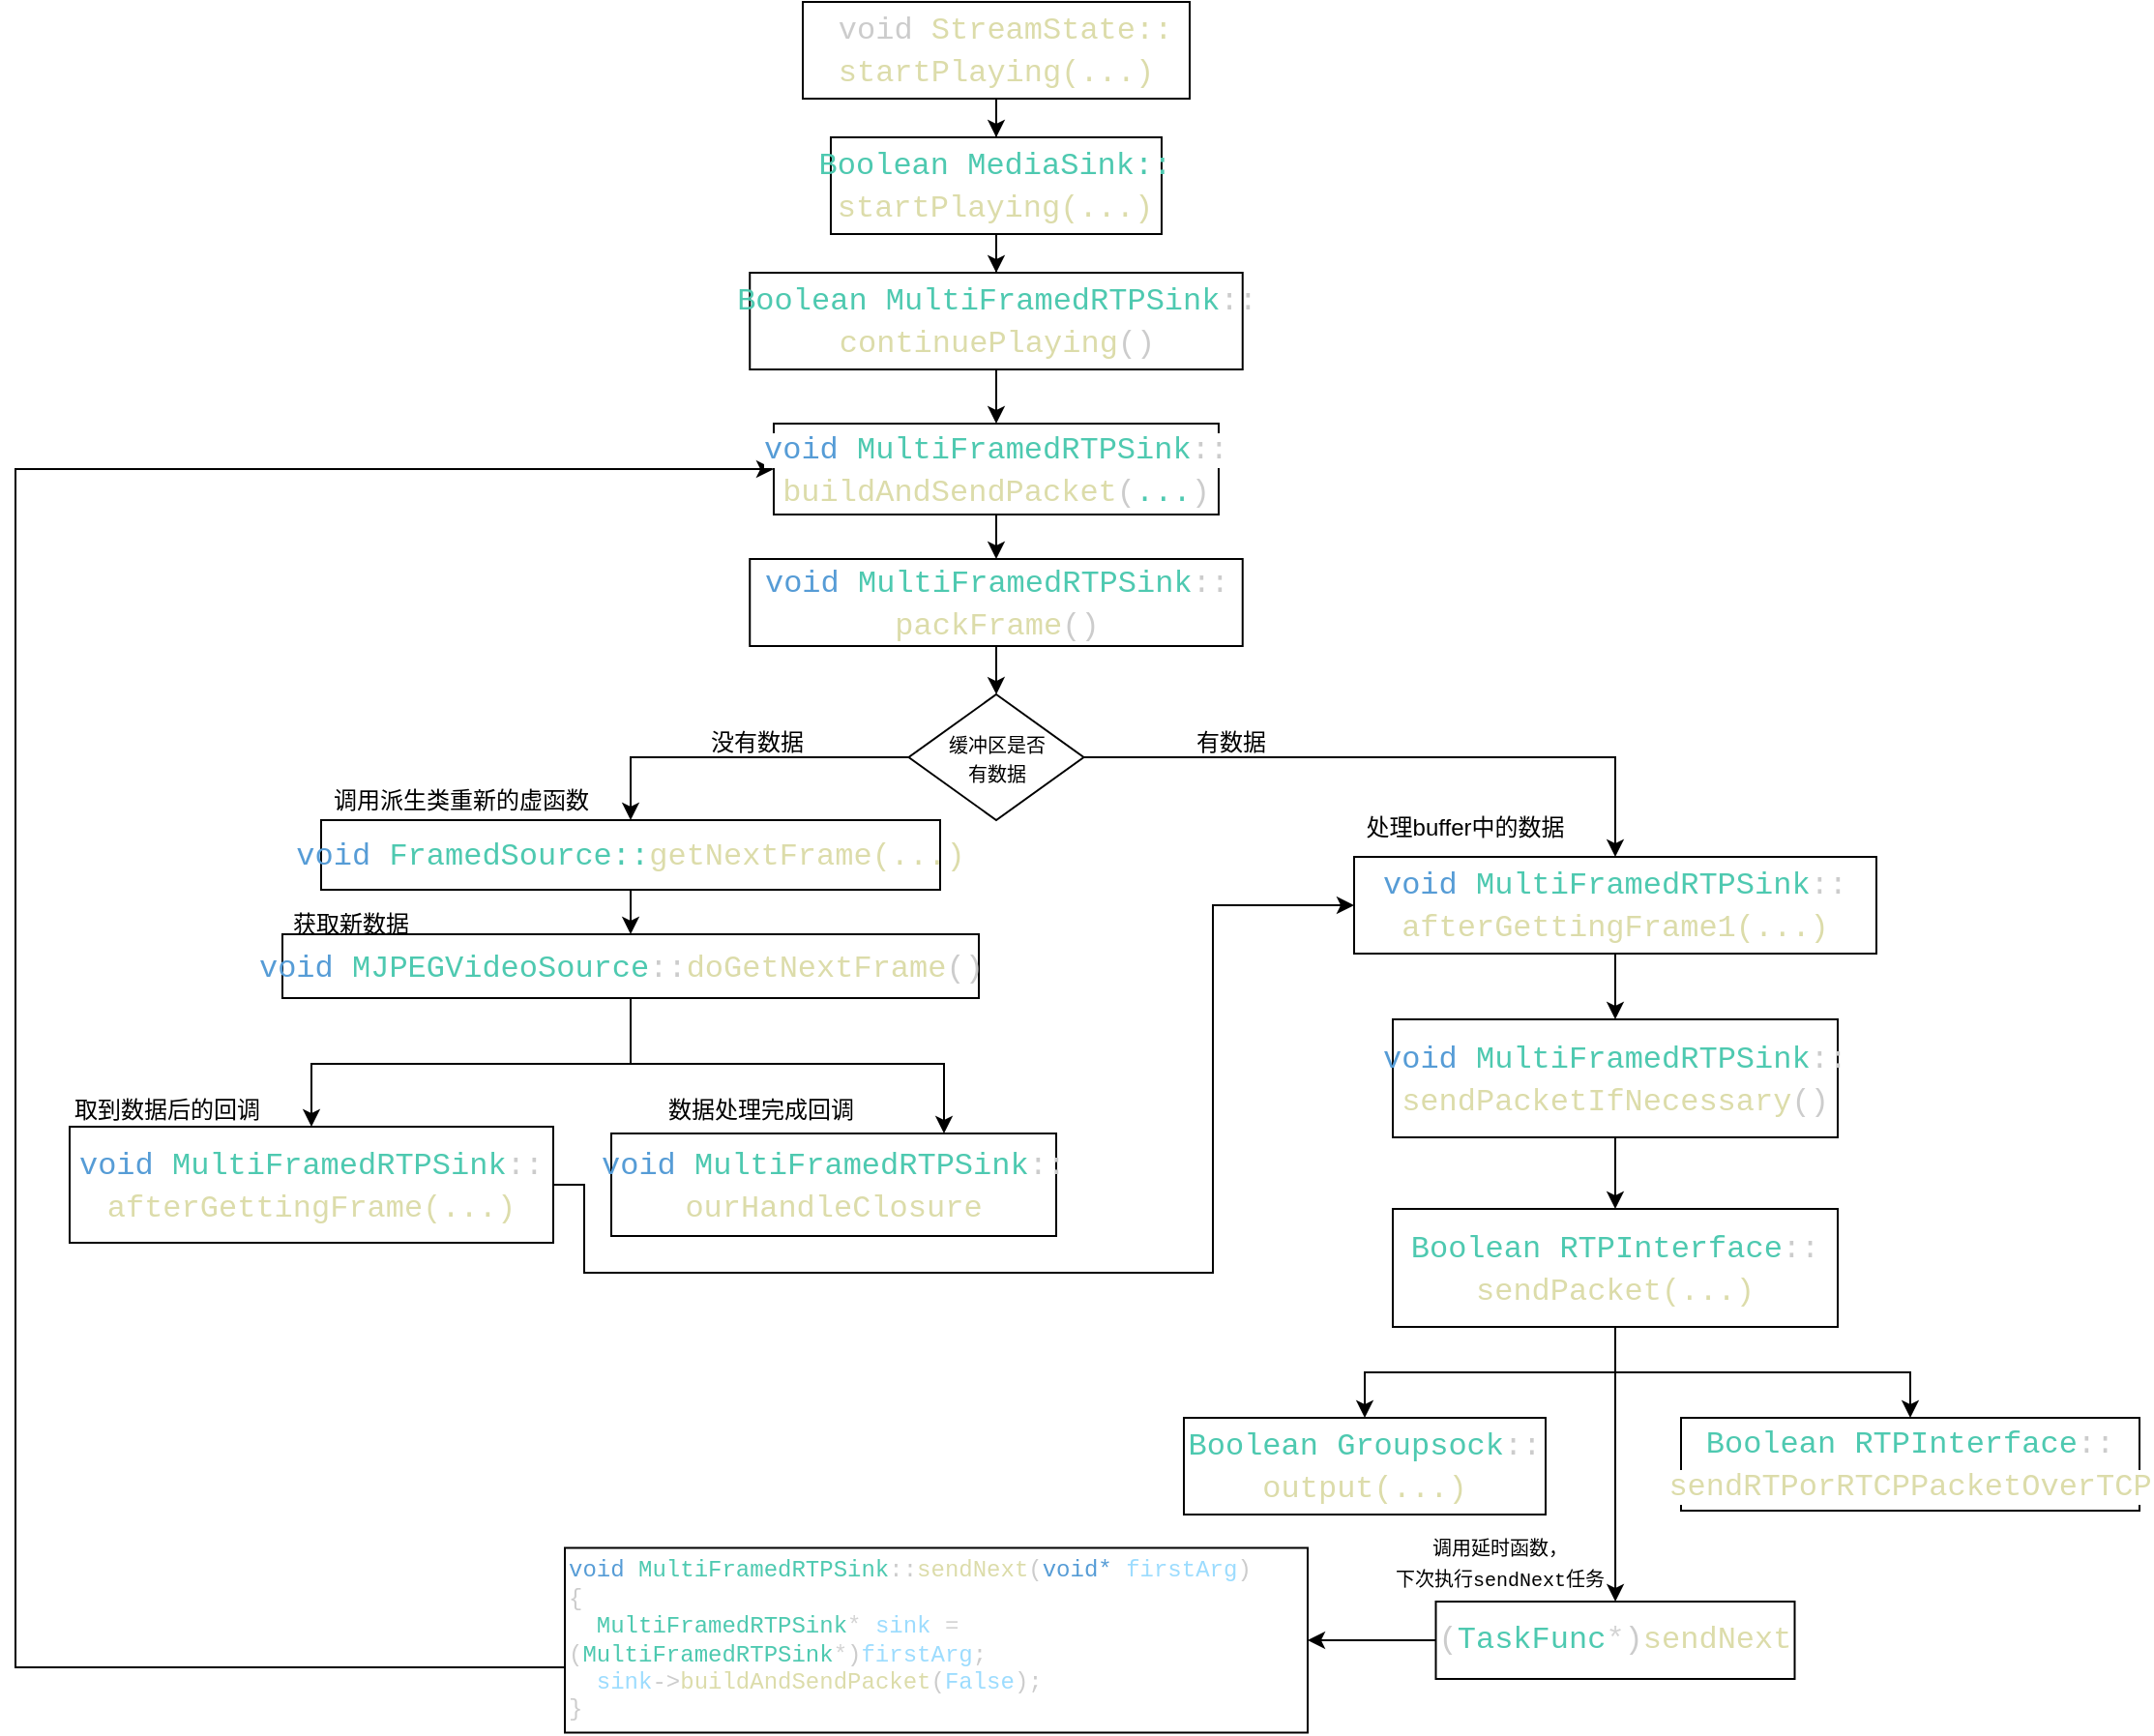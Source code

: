 <mxfile version="28.2.0">
  <diagram name="第 1 页" id="KFiWZ8A2wl7FYEHRZo6Q">
    <mxGraphModel dx="352" dy="204" grid="0" gridSize="10" guides="1" tooltips="1" connect="1" arrows="1" fold="1" page="1" pageScale="1" pageWidth="4681" pageHeight="3300" math="0" shadow="0">
      <root>
        <mxCell id="0" />
        <mxCell id="1" parent="0" />
        <mxCell id="nNUtpC2Gx8rz_OZG7ZDS-3" value="" style="edgeStyle=orthogonalEdgeStyle;rounded=0;orthogonalLoop=1;jettySize=auto;html=1;" edge="1" parent="1" source="nNUtpC2Gx8rz_OZG7ZDS-1" target="nNUtpC2Gx8rz_OZG7ZDS-2">
          <mxGeometry relative="1" as="geometry" />
        </mxCell>
        <mxCell id="nNUtpC2Gx8rz_OZG7ZDS-1" value="&lt;div style=&quot;color: rgb(204, 204, 204); font-family: Consolas, &amp;quot;Courier New&amp;quot;, monospace; font-size: 16px; line-height: 22px; white-space: pre;&quot;&gt;&lt;div style=&quot;&quot;&gt;&lt;span&gt;&amp;nbsp;void &lt;span style=&quot;color: rgb(220, 220, 170);&quot;&gt;StreamState::&lt;/span&gt;&lt;/span&gt;&lt;/div&gt;&lt;div style=&quot;&quot;&gt;&lt;span&gt;&lt;span style=&quot;color: rgb(220, 220, 170);&quot;&gt;startPlaying(...)&lt;/span&gt;&lt;/span&gt;&lt;/div&gt;&lt;/div&gt;" style="rounded=0;whiteSpace=wrap;html=1;fillColor=none;" vertex="1" parent="1">
          <mxGeometry x="696" y="161" width="200" height="50" as="geometry" />
        </mxCell>
        <mxCell id="nNUtpC2Gx8rz_OZG7ZDS-5" value="" style="edgeStyle=orthogonalEdgeStyle;rounded=0;orthogonalLoop=1;jettySize=auto;html=1;" edge="1" parent="1" source="nNUtpC2Gx8rz_OZG7ZDS-2" target="nNUtpC2Gx8rz_OZG7ZDS-4">
          <mxGeometry relative="1" as="geometry" />
        </mxCell>
        <mxCell id="nNUtpC2Gx8rz_OZG7ZDS-2" value="&lt;div style=&quot;color: rgb(204, 204, 204); font-family: Consolas, &amp;quot;Courier New&amp;quot;, monospace; font-size: 16px; line-height: 22px; white-space: pre;&quot;&gt;&lt;span&gt;&lt;span style=&quot;color: rgb(78, 201, 176);&quot;&gt;Boolean &lt;/span&gt;&lt;span style=&quot;color: rgb(78, 201, 176);&quot;&gt;MediaSink::&lt;/span&gt;&lt;/span&gt;&lt;/div&gt;&lt;div style=&quot;color: rgb(204, 204, 204); font-family: Consolas, &amp;quot;Courier New&amp;quot;, monospace; font-size: 16px; line-height: 22px; white-space: pre;&quot;&gt;&lt;span&gt;&lt;span style=&quot;color: rgb(220, 220, 170);&quot;&gt;startPlaying(...)&lt;/span&gt;&lt;/span&gt;&lt;/div&gt;" style="whiteSpace=wrap;html=1;fillColor=none;rounded=0;" vertex="1" parent="1">
          <mxGeometry x="710.49" y="231" width="171" height="50" as="geometry" />
        </mxCell>
        <mxCell id="nNUtpC2Gx8rz_OZG7ZDS-77" value="" style="edgeStyle=orthogonalEdgeStyle;rounded=0;orthogonalLoop=1;jettySize=auto;html=1;" edge="1" parent="1" source="nNUtpC2Gx8rz_OZG7ZDS-4" target="nNUtpC2Gx8rz_OZG7ZDS-76">
          <mxGeometry relative="1" as="geometry" />
        </mxCell>
        <mxCell id="nNUtpC2Gx8rz_OZG7ZDS-4" value="&lt;div style=&quot;color: rgb(204, 204, 204); font-family: Consolas, &amp;quot;Courier New&amp;quot;, monospace; font-size: 16px; line-height: 22px; white-space: pre;&quot;&gt;&lt;div style=&quot;line-height: 22px;&quot;&gt;&lt;span&gt;&lt;span style=&quot;color: rgb(78, 201, 176);&quot;&gt;Boolean&lt;/span&gt; &lt;span style=&quot;color: rgb(78, 201, 176);&quot;&gt;MultiFramedRTPSink&lt;/span&gt;::&lt;/span&gt;&lt;/div&gt;&lt;div style=&quot;line-height: 22px;&quot;&gt;&lt;span&gt;&lt;span style=&quot;color: rgb(220, 220, 170);&quot;&gt;continuePlaying&lt;/span&gt;()&lt;/span&gt;&lt;/div&gt;&lt;/div&gt;" style="whiteSpace=wrap;html=1;fillColor=none;rounded=0;" vertex="1" parent="1">
          <mxGeometry x="668.62" y="301" width="254.75" height="50" as="geometry" />
        </mxCell>
        <mxCell id="nNUtpC2Gx8rz_OZG7ZDS-16" value="" style="edgeStyle=orthogonalEdgeStyle;rounded=0;orthogonalLoop=1;jettySize=auto;html=1;" edge="1" parent="1" source="nNUtpC2Gx8rz_OZG7ZDS-6" target="nNUtpC2Gx8rz_OZG7ZDS-15">
          <mxGeometry relative="1" as="geometry" />
        </mxCell>
        <mxCell id="nNUtpC2Gx8rz_OZG7ZDS-6" value="&lt;div style=&quot;color: rgb(204, 204, 204); font-family: Consolas, &amp;quot;Courier New&amp;quot;, monospace; font-size: 16px; line-height: 22px; white-space: pre;&quot;&gt;&lt;div style=&quot;line-height: 22px;&quot;&gt;&lt;div style=&quot;line-height: 22px;&quot;&gt;&lt;span&gt;&lt;span style=&quot;color: rgb(86, 156, 214);&quot;&gt;void&lt;/span&gt; &lt;span style=&quot;color: rgb(78, 201, 176);&quot;&gt;MultiFramedRTPSink&lt;/span&gt;::&lt;/span&gt;&lt;/div&gt;&lt;div style=&quot;line-height: 22px;&quot;&gt;&lt;span&gt;&lt;span style=&quot;color: rgb(220, 220, 170);&quot;&gt;packFrame&lt;/span&gt;()&lt;/span&gt;&lt;/div&gt;&lt;/div&gt;&lt;/div&gt;" style="whiteSpace=wrap;html=1;fillColor=none;rounded=0;" vertex="1" parent="1">
          <mxGeometry x="668.62" y="449" width="254.75" height="45" as="geometry" />
        </mxCell>
        <mxCell id="nNUtpC2Gx8rz_OZG7ZDS-22" style="edgeStyle=orthogonalEdgeStyle;rounded=0;orthogonalLoop=1;jettySize=auto;html=1;" edge="1" parent="1" source="nNUtpC2Gx8rz_OZG7ZDS-15" target="nNUtpC2Gx8rz_OZG7ZDS-21">
          <mxGeometry relative="1" as="geometry" />
        </mxCell>
        <mxCell id="nNUtpC2Gx8rz_OZG7ZDS-47" style="edgeStyle=orthogonalEdgeStyle;rounded=0;orthogonalLoop=1;jettySize=auto;html=1;entryX=0.5;entryY=0;entryDx=0;entryDy=0;" edge="1" parent="1" source="nNUtpC2Gx8rz_OZG7ZDS-15" target="nNUtpC2Gx8rz_OZG7ZDS-18">
          <mxGeometry relative="1" as="geometry">
            <Array as="points">
              <mxPoint x="607" y="552" />
            </Array>
          </mxGeometry>
        </mxCell>
        <mxCell id="nNUtpC2Gx8rz_OZG7ZDS-15" value="&lt;font style=&quot;font-size: 10px;&quot;&gt;缓冲区是否&lt;/font&gt;&lt;div&gt;&lt;font style=&quot;font-size: 10px;&quot;&gt;有数据&lt;/font&gt;&lt;/div&gt;" style="rhombus;whiteSpace=wrap;html=1;fillColor=none;rounded=0;" vertex="1" parent="1">
          <mxGeometry x="750.75" y="519" width="90.5" height="65" as="geometry" />
        </mxCell>
        <mxCell id="nNUtpC2Gx8rz_OZG7ZDS-29" value="" style="edgeStyle=orthogonalEdgeStyle;rounded=0;orthogonalLoop=1;jettySize=auto;html=1;" edge="1" parent="1" source="nNUtpC2Gx8rz_OZG7ZDS-18" target="nNUtpC2Gx8rz_OZG7ZDS-28">
          <mxGeometry relative="1" as="geometry" />
        </mxCell>
        <mxCell id="nNUtpC2Gx8rz_OZG7ZDS-18" value="&lt;div style=&quot;color: rgb(204, 204, 204); font-family: Consolas, &amp;quot;Courier New&amp;quot;, monospace; font-size: 16px; line-height: 22px; white-space: pre;&quot;&gt;&lt;span&gt;&lt;span style=&quot;color: rgb(86, 156, 214);&quot;&gt;void&lt;/span&gt; &lt;span style=&quot;color: rgb(78, 201, 176);&quot;&gt;FramedSource::&lt;/span&gt;&lt;span style=&quot;color: rgb(220, 220, 170);&quot;&gt;getNextFrame(...)&lt;/span&gt;&lt;/span&gt;&lt;/div&gt;" style="rounded=0;html=1;fillColor=none;whiteSpace=wrap;" vertex="1" parent="1">
          <mxGeometry x="447" y="584" width="320" height="36" as="geometry" />
        </mxCell>
        <mxCell id="nNUtpC2Gx8rz_OZG7ZDS-53" value="" style="edgeStyle=orthogonalEdgeStyle;rounded=0;orthogonalLoop=1;jettySize=auto;html=1;" edge="1" parent="1" source="nNUtpC2Gx8rz_OZG7ZDS-21" target="nNUtpC2Gx8rz_OZG7ZDS-52">
          <mxGeometry relative="1" as="geometry" />
        </mxCell>
        <mxCell id="nNUtpC2Gx8rz_OZG7ZDS-21" value="&lt;div style=&quot;color: rgb(204, 204, 204); font-family: Consolas, &amp;quot;Courier New&amp;quot;, monospace; font-size: 16px; line-height: 22px; white-space: pre;&quot;&gt;&lt;div style=&quot;&quot;&gt;&lt;span&gt;&lt;span style=&quot;color: rgb(86, 156, 214);&quot;&gt;void&lt;/span&gt; &lt;span style=&quot;color: rgb(78, 201, 176);&quot;&gt;MultiFramedRTPSink&lt;/span&gt;&lt;/span&gt;&lt;span style=&quot;color: light-dark(rgb(204, 204, 204), rgb(62, 62, 62)); background-color: transparent;&quot;&gt;::&lt;/span&gt;&lt;/div&gt;&lt;div style=&quot;&quot;&gt;&lt;span style=&quot;background-color: transparent; color: rgb(220, 220, 170);&quot;&gt;afterGettingFrame1(...)&lt;/span&gt;&lt;/div&gt;&lt;/div&gt;" style="rounded=0;whiteSpace=wrap;html=1;fillColor=none;" vertex="1" parent="1">
          <mxGeometry x="981" y="603" width="270" height="50" as="geometry" />
        </mxCell>
        <mxCell id="nNUtpC2Gx8rz_OZG7ZDS-23" value="有数据" style="text;html=1;align=center;verticalAlign=middle;resizable=0;points=[];autosize=1;strokeColor=none;fillColor=none;" vertex="1" parent="1">
          <mxGeometry x="887" y="529" width="60" height="30" as="geometry" />
        </mxCell>
        <mxCell id="nNUtpC2Gx8rz_OZG7ZDS-26" value="获取新数据" style="text;html=1;align=center;verticalAlign=middle;resizable=0;points=[];autosize=1;strokeColor=none;fillColor=none;" vertex="1" parent="1">
          <mxGeometry x="422" y="623" width="80" height="30" as="geometry" />
        </mxCell>
        <mxCell id="nNUtpC2Gx8rz_OZG7ZDS-27" value="处理buffer中的数据" style="text;html=1;align=center;verticalAlign=middle;resizable=0;points=[];autosize=1;strokeColor=none;fillColor=none;" vertex="1" parent="1">
          <mxGeometry x="973" y="573" width="130" height="30" as="geometry" />
        </mxCell>
        <mxCell id="nNUtpC2Gx8rz_OZG7ZDS-49" style="edgeStyle=orthogonalEdgeStyle;rounded=0;orthogonalLoop=1;jettySize=auto;html=1;entryX=0.5;entryY=0;entryDx=0;entryDy=0;" edge="1" parent="1" source="nNUtpC2Gx8rz_OZG7ZDS-28" target="nNUtpC2Gx8rz_OZG7ZDS-33">
          <mxGeometry relative="1" as="geometry">
            <Array as="points">
              <mxPoint x="607" y="710" />
              <mxPoint x="442" y="710" />
            </Array>
          </mxGeometry>
        </mxCell>
        <mxCell id="nNUtpC2Gx8rz_OZG7ZDS-51" style="edgeStyle=orthogonalEdgeStyle;rounded=0;orthogonalLoop=1;jettySize=auto;html=1;entryX=0.75;entryY=0;entryDx=0;entryDy=0;" edge="1" parent="1" source="nNUtpC2Gx8rz_OZG7ZDS-28" target="nNUtpC2Gx8rz_OZG7ZDS-36">
          <mxGeometry relative="1" as="geometry">
            <Array as="points">
              <mxPoint x="607" y="710" />
              <mxPoint x="769" y="710" />
              <mxPoint x="769" y="746" />
            </Array>
          </mxGeometry>
        </mxCell>
        <mxCell id="nNUtpC2Gx8rz_OZG7ZDS-28" value="&lt;div style=&quot;color: rgb(204, 204, 204); font-family: Consolas, &amp;quot;Courier New&amp;quot;, monospace; font-size: 16px; line-height: 22px; white-space: pre;&quot;&gt;&lt;span&gt;&lt;span style=&quot;color: rgb(86, 156, 214);&quot;&gt;void&lt;/span&gt; &lt;span style=&quot;color: rgb(78, 201, 176);&quot;&gt;MJPEGVideoSource&lt;/span&gt;::&lt;span style=&quot;color: rgb(220, 220, 170);&quot;&gt;doGetNextFrame&lt;/span&gt;() &lt;/span&gt;&lt;/div&gt;" style="whiteSpace=wrap;html=1;fillColor=none;rounded=0;" vertex="1" parent="1">
          <mxGeometry x="427" y="643" width="360" height="33" as="geometry" />
        </mxCell>
        <mxCell id="nNUtpC2Gx8rz_OZG7ZDS-30" value="调用派生类重新的虚函数" style="text;html=1;align=center;verticalAlign=middle;resizable=0;points=[];autosize=1;strokeColor=none;fillColor=none;" vertex="1" parent="1">
          <mxGeometry x="439" y="559" width="160" height="30" as="geometry" />
        </mxCell>
        <mxCell id="nNUtpC2Gx8rz_OZG7ZDS-50" style="edgeStyle=orthogonalEdgeStyle;rounded=0;orthogonalLoop=1;jettySize=auto;html=1;entryX=0;entryY=0.5;entryDx=0;entryDy=0;verticalAlign=bottom;" edge="1" parent="1" source="nNUtpC2Gx8rz_OZG7ZDS-33" target="nNUtpC2Gx8rz_OZG7ZDS-21">
          <mxGeometry relative="1" as="geometry">
            <Array as="points">
              <mxPoint x="583" y="772" />
              <mxPoint x="583" y="818" />
              <mxPoint x="908" y="818" />
              <mxPoint x="908" y="628" />
            </Array>
          </mxGeometry>
        </mxCell>
        <mxCell id="nNUtpC2Gx8rz_OZG7ZDS-33" value="&lt;div style=&quot;color: rgb(204, 204, 204); font-family: Consolas, &amp;quot;Courier New&amp;quot;, monospace; font-size: 16px; line-height: 22px; white-space: pre;&quot;&gt;&lt;div style=&quot;&quot;&gt;&lt;span&gt;&lt;span style=&quot;color: rgb(86, 156, 214);&quot;&gt;void&lt;/span&gt; &lt;span style=&quot;color: rgb(78, 201, 176);&quot;&gt;MultiFramedRTPSink&lt;/span&gt;&lt;/span&gt;&lt;span style=&quot;color: light-dark(rgb(204, 204, 204), rgb(62, 62, 62)); background-color: transparent;&quot;&gt;::&lt;/span&gt;&lt;/div&gt;&lt;div style=&quot;&quot;&gt;&lt;span style=&quot;background-color: transparent; color: rgb(220, 220, 170);&quot;&gt;afterGettingFrame(...)&lt;/span&gt;&lt;/div&gt;&lt;/div&gt;" style="whiteSpace=wrap;html=1;fillColor=none;rounded=0;" vertex="1" parent="1">
          <mxGeometry x="317" y="742.5" width="250" height="60" as="geometry" />
        </mxCell>
        <mxCell id="nNUtpC2Gx8rz_OZG7ZDS-35" value="取到数据后的回调" style="text;html=1;align=center;verticalAlign=middle;resizable=0;points=[];autosize=1;strokeColor=none;fillColor=none;" vertex="1" parent="1">
          <mxGeometry x="307" y="719" width="120" height="30" as="geometry" />
        </mxCell>
        <mxCell id="nNUtpC2Gx8rz_OZG7ZDS-36" value="&lt;div style=&quot;font-family: Consolas, &amp;quot;Courier New&amp;quot;, monospace; font-size: 16px; line-height: 22px; white-space: pre; color: rgb(204, 204, 204);&quot;&gt;&lt;div style=&quot;color: light-dark(rgb(204, 204, 204), rgb(62, 62, 62)); line-height: 22px;&quot;&gt;&lt;span&gt;&lt;span style=&quot;color: rgb(86, 156, 214);&quot;&gt;void&lt;/span&gt; &lt;span style=&quot;color: rgb(78, 201, 176);&quot;&gt;MultiFramedRTPSink&lt;/span&gt;::&lt;/span&gt;&lt;/div&gt;&lt;div style=&quot;line-height: 22px;&quot;&gt;&lt;span style=&quot;color: rgb(220, 220, 170);&quot;&gt;ourHandleClosure&lt;/span&gt;&lt;/div&gt;&lt;/div&gt;" style="whiteSpace=wrap;html=1;" vertex="1" parent="1">
          <mxGeometry x="597" y="746" width="230" height="53" as="geometry" />
        </mxCell>
        <mxCell id="nNUtpC2Gx8rz_OZG7ZDS-42" value="数据处理完成回调" style="text;html=1;align=center;verticalAlign=middle;resizable=0;points=[];autosize=1;strokeColor=none;fillColor=none;" vertex="1" parent="1">
          <mxGeometry x="614" y="719" width="120" height="30" as="geometry" />
        </mxCell>
        <mxCell id="nNUtpC2Gx8rz_OZG7ZDS-19" value="没有数据" style="text;html=1;align=center;verticalAlign=middle;resizable=0;points=[];autosize=1;strokeColor=none;fillColor=none;" vertex="1" parent="1">
          <mxGeometry x="637" y="529" width="70" height="30" as="geometry" />
        </mxCell>
        <mxCell id="nNUtpC2Gx8rz_OZG7ZDS-57" value="" style="edgeStyle=orthogonalEdgeStyle;rounded=0;orthogonalLoop=1;jettySize=auto;html=1;" edge="1" parent="1" source="nNUtpC2Gx8rz_OZG7ZDS-52" target="nNUtpC2Gx8rz_OZG7ZDS-56">
          <mxGeometry relative="1" as="geometry" />
        </mxCell>
        <mxCell id="nNUtpC2Gx8rz_OZG7ZDS-52" value="&lt;div style=&quot;color: rgb(204, 204, 204); font-family: Consolas, &amp;quot;Courier New&amp;quot;, monospace; font-size: 16px; line-height: 22px; white-space: pre;&quot;&gt;&lt;span&gt;&lt;span style=&quot;color: rgb(86, 156, 214);&quot;&gt;void&lt;/span&gt; &lt;span style=&quot;color: rgb(78, 201, 176);&quot;&gt;MultiFramedRTPSink&lt;/span&gt;::&lt;/span&gt;&lt;/div&gt;&lt;div style=&quot;color: rgb(204, 204, 204); font-family: Consolas, &amp;quot;Courier New&amp;quot;, monospace; font-size: 16px; line-height: 22px; white-space: pre;&quot;&gt;&lt;span&gt;&lt;span style=&quot;color: rgb(220, 220, 170);&quot;&gt;sendPacketIfNecessary&lt;/span&gt;()&lt;/span&gt;&lt;/div&gt;" style="whiteSpace=wrap;html=1;fillColor=none;rounded=0;" vertex="1" parent="1">
          <mxGeometry x="1001" y="687" width="230" height="61" as="geometry" />
        </mxCell>
        <mxCell id="nNUtpC2Gx8rz_OZG7ZDS-66" style="edgeStyle=orthogonalEdgeStyle;rounded=0;orthogonalLoop=1;jettySize=auto;html=1;" edge="1" parent="1" source="nNUtpC2Gx8rz_OZG7ZDS-56" target="nNUtpC2Gx8rz_OZG7ZDS-65">
          <mxGeometry relative="1" as="geometry" />
        </mxCell>
        <mxCell id="nNUtpC2Gx8rz_OZG7ZDS-69" style="edgeStyle=orthogonalEdgeStyle;rounded=0;orthogonalLoop=1;jettySize=auto;html=1;entryX=0.5;entryY=0;entryDx=0;entryDy=0;" edge="1" parent="1" source="nNUtpC2Gx8rz_OZG7ZDS-56" target="nNUtpC2Gx8rz_OZG7ZDS-60">
          <mxGeometry relative="1" as="geometry" />
        </mxCell>
        <mxCell id="nNUtpC2Gx8rz_OZG7ZDS-70" style="edgeStyle=orthogonalEdgeStyle;rounded=0;orthogonalLoop=1;jettySize=auto;html=1;entryX=0.5;entryY=0;entryDx=0;entryDy=0;" edge="1" parent="1" source="nNUtpC2Gx8rz_OZG7ZDS-56" target="nNUtpC2Gx8rz_OZG7ZDS-58">
          <mxGeometry relative="1" as="geometry" />
        </mxCell>
        <mxCell id="nNUtpC2Gx8rz_OZG7ZDS-56" value="&lt;div style=&quot;color: rgb(204, 204, 204); font-family: Consolas, &amp;quot;Courier New&amp;quot;, monospace; font-size: 16px; line-height: 22px; white-space: pre;&quot;&gt;&lt;div style=&quot;line-height: 22px;&quot;&gt;&lt;span&gt;&lt;span style=&quot;color: rgb(78, 201, 176);&quot;&gt;Boolean&lt;/span&gt; &lt;span style=&quot;color: rgb(78, 201, 176);&quot;&gt;RTPInterface&lt;/span&gt;::&lt;/span&gt;&lt;/div&gt;&lt;div style=&quot;line-height: 22px;&quot;&gt;&lt;span&gt;&lt;span style=&quot;color: rgb(220, 220, 170);&quot;&gt;sendPacket(...)&lt;/span&gt;&lt;/span&gt;&lt;/div&gt;&lt;/div&gt;" style="whiteSpace=wrap;html=1;fillColor=none;rounded=0;" vertex="1" parent="1">
          <mxGeometry x="1001" y="785" width="230" height="61" as="geometry" />
        </mxCell>
        <mxCell id="nNUtpC2Gx8rz_OZG7ZDS-58" value="&lt;div style=&quot;color: rgb(204, 204, 204); font-family: Consolas, &amp;quot;Courier New&amp;quot;, monospace; font-size: 16px; line-height: 22px; white-space: pre;&quot;&gt;&lt;div style=&quot;line-height: 22px;&quot;&gt;&lt;div style=&quot;line-height: 22px;&quot;&gt;&lt;span style=&quot;background-color: light-dark(#ffffff, var(--ge-dark-color, #121212));&quot;&gt;&lt;span style=&quot;color: rgb(78, 201, 176);&quot;&gt;Boolean&lt;/span&gt; &lt;span style=&quot;color: rgb(78, 201, 176);&quot;&gt;RTPInterface&lt;/span&gt;::&lt;/span&gt;&lt;/div&gt;&lt;div style=&quot;line-height: 22px;&quot;&gt;&lt;span style=&quot;color: rgb(220, 220, 170); background-color: light-dark(#ffffff, var(--ge-dark-color, #121212));&quot;&gt;sendRTPorRTCPPacketOverTCP&lt;/span&gt;&lt;/div&gt;&lt;/div&gt;&lt;/div&gt;" style="whiteSpace=wrap;html=1;fillColor=none;rounded=0;" vertex="1" parent="1">
          <mxGeometry x="1150" y="893" width="237" height="48" as="geometry" />
        </mxCell>
        <mxCell id="nNUtpC2Gx8rz_OZG7ZDS-60" value="&lt;div style=&quot;color: rgb(204, 204, 204); font-family: Consolas, &amp;quot;Courier New&amp;quot;, monospace; font-size: 16px; line-height: 22px; white-space: pre;&quot;&gt;&lt;div style=&quot;line-height: 22px;&quot;&gt;&lt;div style=&quot;line-height: 22px;&quot;&gt;&lt;span&gt;&lt;span style=&quot;color: rgb(78, 201, 176);&quot;&gt;Boolean&lt;/span&gt; &lt;span style=&quot;color: rgb(78, 201, 176);&quot;&gt;Groupsock&lt;/span&gt;::&lt;/span&gt;&lt;/div&gt;&lt;div style=&quot;line-height: 22px;&quot;&gt;&lt;span&gt;&lt;span style=&quot;color: rgb(220, 220, 170);&quot;&gt;output(...)&lt;/span&gt;&lt;/span&gt;&lt;/div&gt;&lt;/div&gt;&lt;/div&gt;" style="whiteSpace=wrap;html=1;fillColor=none;rounded=0;" vertex="1" parent="1">
          <mxGeometry x="893" y="893" width="187" height="50" as="geometry" />
        </mxCell>
        <mxCell id="nNUtpC2Gx8rz_OZG7ZDS-74" style="edgeStyle=orthogonalEdgeStyle;rounded=0;orthogonalLoop=1;jettySize=auto;html=1;entryX=1;entryY=0.5;entryDx=0;entryDy=0;" edge="1" parent="1" source="nNUtpC2Gx8rz_OZG7ZDS-65" target="nNUtpC2Gx8rz_OZG7ZDS-73">
          <mxGeometry relative="1" as="geometry" />
        </mxCell>
        <mxCell id="nNUtpC2Gx8rz_OZG7ZDS-65" value="&lt;span&gt;&lt;span style=&quot;color: rgb(204, 204, 204); font-family: Consolas, &amp;quot;Courier New&amp;quot;, monospace; font-size: 16px; text-align: left; white-space: pre;&quot;&gt;(&lt;/span&gt;&lt;span style=&quot;font-family: Consolas, &amp;quot;Courier New&amp;quot;, monospace; font-size: 16px; text-align: left; white-space: pre; color: rgb(78, 201, 176);&quot;&gt;TaskFunc&lt;/span&gt;&lt;span style=&quot;font-family: Consolas, &amp;quot;Courier New&amp;quot;, monospace; font-size: 16px; text-align: left; white-space: pre; color: rgb(212, 212, 212);&quot;&gt;*&lt;/span&gt;&lt;span style=&quot;color: rgb(204, 204, 204); font-family: Consolas, &amp;quot;Courier New&amp;quot;, monospace; font-size: 16px; text-align: left; white-space: pre;&quot;&gt;)&lt;/span&gt;&lt;span style=&quot;font-family: Consolas, &amp;quot;Courier New&amp;quot;, monospace; font-size: 16px; text-align: left; white-space: pre; color: rgb(220, 220, 170);&quot;&gt;sendNext&lt;/span&gt;&lt;/span&gt;" style="whiteSpace=wrap;html=1;" vertex="1" parent="1">
          <mxGeometry x="1023.25" y="988" width="185.5" height="40" as="geometry" />
        </mxCell>
        <mxCell id="nNUtpC2Gx8rz_OZG7ZDS-68" value="&lt;span style=&quot;font-family: Consolas, &amp;quot;Courier New&amp;quot;, monospace; text-align: left; white-space-collapse: preserve;&quot;&gt;&lt;font style=&quot;font-size: 10px; color: rgb(0, 0, 0);&quot;&gt;调用延时函数，&lt;/font&gt;&lt;/span&gt;&lt;div&gt;&lt;span style=&quot;font-family: Consolas, &amp;quot;Courier New&amp;quot;, monospace; text-align: left; white-space-collapse: preserve;&quot;&gt;&lt;font style=&quot;font-size: 10px; color: rgb(0, 0, 0);&quot;&gt;下次执行sendNext任务&lt;/font&gt;&lt;/span&gt;&lt;/div&gt;" style="text;html=1;align=center;verticalAlign=middle;resizable=0;points=[];autosize=1;strokeColor=none;fillColor=none;" vertex="1" parent="1">
          <mxGeometry x="995" y="947" width="122" height="41" as="geometry" />
        </mxCell>
        <mxCell id="nNUtpC2Gx8rz_OZG7ZDS-80" style="edgeStyle=orthogonalEdgeStyle;rounded=0;orthogonalLoop=1;jettySize=auto;html=1;entryX=0;entryY=0.5;entryDx=0;entryDy=0;" edge="1" parent="1" source="nNUtpC2Gx8rz_OZG7ZDS-73" target="nNUtpC2Gx8rz_OZG7ZDS-76">
          <mxGeometry relative="1" as="geometry">
            <Array as="points">
              <mxPoint x="289" y="1022" />
              <mxPoint x="289" y="403" />
            </Array>
          </mxGeometry>
        </mxCell>
        <mxCell id="nNUtpC2Gx8rz_OZG7ZDS-73" value="&lt;div style=&quot;color: rgb(204, 204, 204); font-family: Consolas, &amp;quot;Courier New&amp;quot;, monospace; white-space: pre;&quot;&gt;&lt;font&gt;&lt;span style=&quot;color: rgb(86, 156, 214);&quot;&gt;void&lt;/span&gt; &lt;span style=&quot;color: rgb(78, 201, 176);&quot;&gt;MultiFramedRTPSink&lt;/span&gt;::&lt;span style=&quot;color: rgb(220, 220, 170);&quot;&gt;sendNext&lt;/span&gt;(&lt;span style=&quot;color: rgb(86, 156, 214);&quot;&gt;void*&lt;/span&gt; &lt;span style=&quot;color: rgb(156, 220, 254);&quot;&gt;firstArg&lt;/span&gt;) &lt;/font&gt;&lt;/div&gt;&lt;div style=&quot;color: rgb(204, 204, 204); font-family: Consolas, &amp;quot;Courier New&amp;quot;, monospace; white-space: pre;&quot;&gt;&lt;font&gt;{&lt;/font&gt;&lt;/div&gt;&lt;div style=&quot;color: rgb(204, 204, 204); font-family: Consolas, &amp;quot;Courier New&amp;quot;, monospace; white-space: pre;&quot;&gt;&lt;font&gt;&amp;nbsp; &lt;span style=&quot;color: rgb(78, 201, 176);&quot;&gt;MultiFramedRTPSink&lt;/span&gt;&lt;span style=&quot;color: rgb(212, 212, 212);&quot;&gt;*&lt;/span&gt; &lt;span style=&quot;color: rgb(156, 220, 254);&quot;&gt;sink&lt;/span&gt; &lt;span style=&quot;color: rgb(212, 212, 212);&quot;&gt;=&lt;/span&gt; &lt;/font&gt;&lt;/div&gt;&lt;div style=&quot;color: rgb(204, 204, 204); font-family: Consolas, &amp;quot;Courier New&amp;quot;, monospace; white-space: pre;&quot;&gt;&lt;font&gt;(&lt;span style=&quot;color: rgb(78, 201, 176);&quot;&gt;MultiFramedRTPSink&lt;/span&gt;&lt;span style=&quot;color: rgb(212, 212, 212);&quot;&gt;*&lt;/span&gt;)&lt;span style=&quot;color: rgb(156, 220, 254);&quot;&gt;firstArg&lt;/span&gt;;&lt;/font&gt;&lt;/div&gt;&lt;div style=&quot;color: rgb(204, 204, 204); font-family: Consolas, &amp;quot;Courier New&amp;quot;, monospace; white-space: pre;&quot;&gt;&lt;font&gt;&amp;nbsp; &lt;span style=&quot;color: rgb(156, 220, 254);&quot;&gt;sink&lt;/span&gt;-&amp;gt;&lt;span style=&quot;color: rgb(220, 220, 170);&quot;&gt;buildAndSendPacket&lt;/span&gt;(&lt;span style=&quot;color: rgb(156, 220, 254);&quot;&gt;False&lt;/span&gt;);&lt;/font&gt;&lt;/div&gt;&lt;div style=&quot;color: rgb(204, 204, 204); font-family: Consolas, &amp;quot;Courier New&amp;quot;, monospace; white-space: pre;&quot;&gt;&lt;font&gt;}&lt;/font&gt;&lt;/div&gt;" style="whiteSpace=wrap;html=1;align=left;" vertex="1" parent="1">
          <mxGeometry x="573" y="960.25" width="383.99" height="95.5" as="geometry" />
        </mxCell>
        <mxCell id="nNUtpC2Gx8rz_OZG7ZDS-79" style="edgeStyle=orthogonalEdgeStyle;rounded=0;orthogonalLoop=1;jettySize=auto;html=1;entryX=0.5;entryY=0;entryDx=0;entryDy=0;" edge="1" parent="1" source="nNUtpC2Gx8rz_OZG7ZDS-76" target="nNUtpC2Gx8rz_OZG7ZDS-6">
          <mxGeometry relative="1" as="geometry" />
        </mxCell>
        <mxCell id="nNUtpC2Gx8rz_OZG7ZDS-76" value="&lt;div style=&quot;color: rgb(204, 204, 204); font-family: Consolas, &amp;quot;Courier New&amp;quot;, monospace; font-size: 16px; line-height: 22px; white-space: pre;&quot;&gt;&lt;span style=&quot;background-color: light-dark(#ffffff, var(--ge-dark-color, #121212));&quot;&gt;&lt;span style=&quot;color: rgb(86, 156, 214);&quot;&gt;void&lt;/span&gt; &lt;span style=&quot;color: rgb(78, 201, 176);&quot;&gt;MultiFramedRTPSink&lt;/span&gt;::&lt;/span&gt;&lt;/div&gt;&lt;div style=&quot;font-family: Consolas, &amp;quot;Courier New&amp;quot;, monospace; font-size: 16px; line-height: 22px; white-space: pre;&quot;&gt;&lt;span&gt;&lt;span style=&quot;color: rgb(204, 204, 204);&quot;&gt;&lt;span style=&quot;color: rgb(220, 220, 170);&quot;&gt;buildAndSendPacket&lt;/span&gt;(&lt;/span&gt;&lt;font color=&quot;#4ec9b0&quot;&gt;...&lt;/font&gt;&lt;font color=&quot;#cccccc&quot;&gt;)&lt;/font&gt;&lt;/span&gt;&lt;/div&gt;" style="whiteSpace=wrap;html=1;fillColor=none;" vertex="1" parent="1">
          <mxGeometry x="680.99" y="379" width="230" height="47" as="geometry" />
        </mxCell>
      </root>
    </mxGraphModel>
  </diagram>
</mxfile>
